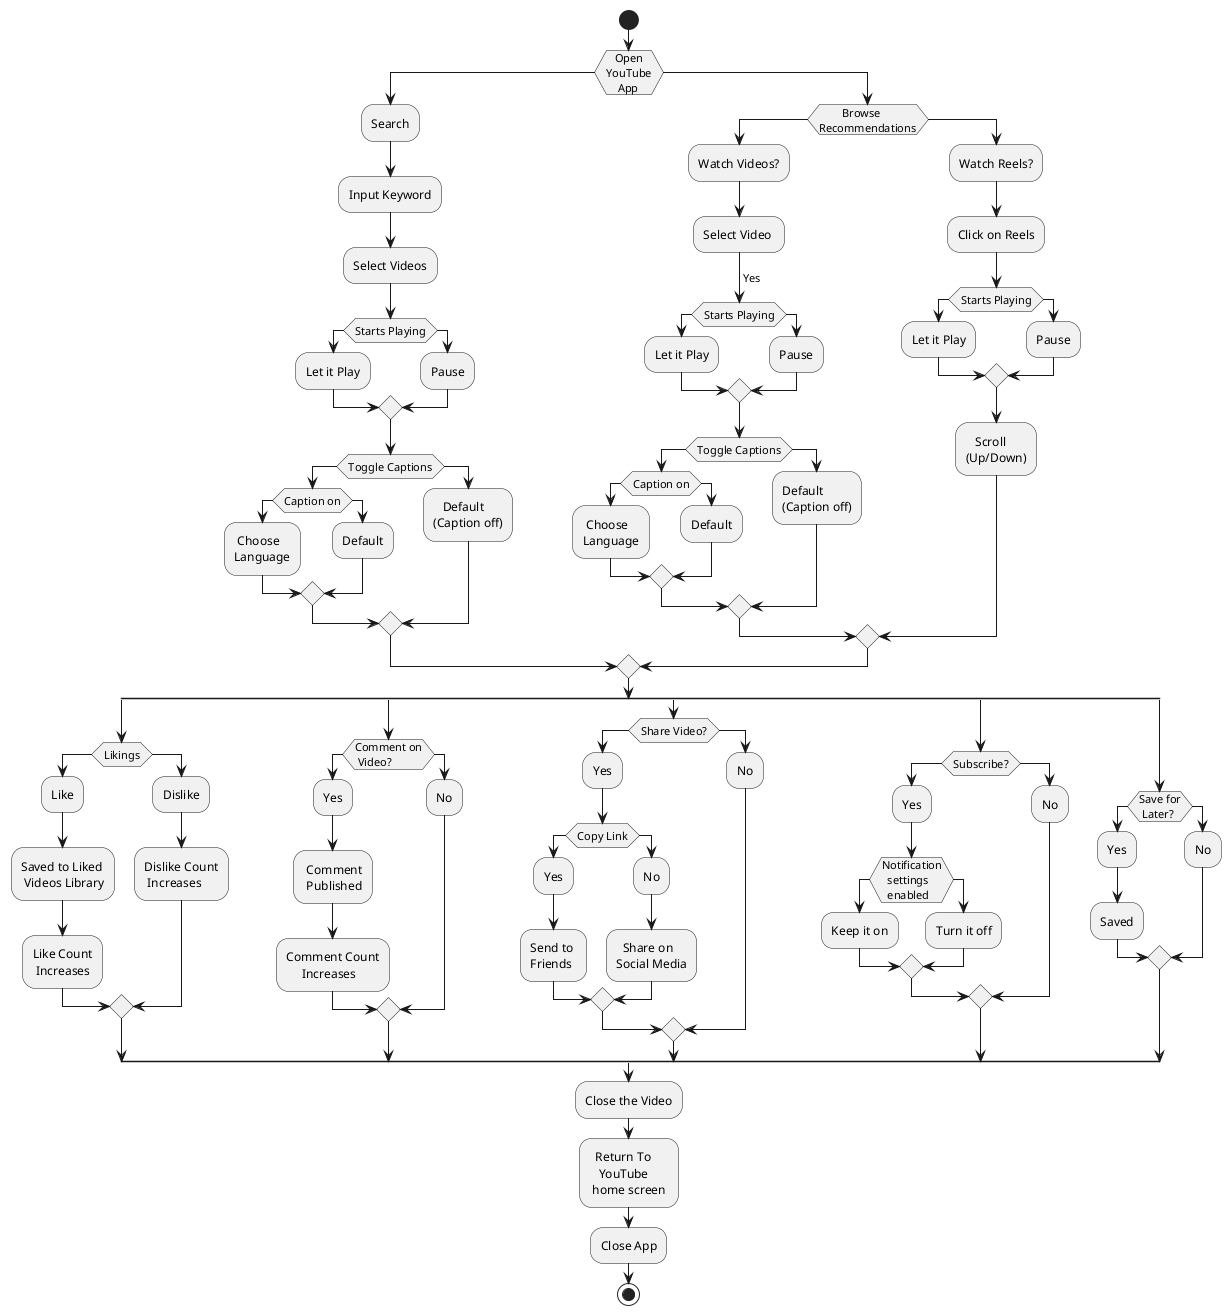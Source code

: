 @startuml
start
if (   Open \nYouTube\n    App) then
:Search;
:Input Keyword;
:Select Videos;
if (Starts Playing) then
        :Let it Play;
        else
        :Pause;
        endif

        if (Toggle Captions) then
            if (Caption on) then
            : Choose \nLanguage;
            else
            :Default;
            endif
        else
        :   Default \n(Caption off);
        endif


else
    if (        Browse \nRecommendations) then
    :Watch Videos?;
    :Select Video ;
    ->Yes;

        if (Starts Playing) then
        :Let it Play;
        else
        :Pause;
        endif

        if (Toggle Captions) then
            if (Caption on) then
            : Choose \nLanguage;
            else
            :Default;
            endif
        else
        :Default \n(Caption off);
        endif
    else
       :Watch Reels?;
        :Click on Reels;
            if (Starts Playing) then
            :Let it Play;
            else
            :Pause;
            endif

        :   Scroll\n(Up/Down);
    endif
endif

split

if (Likings) then
:Like;
:Saved to Liked\n Videos Library;
:Like Count\n Increases;

else
:Dislike;
:Dislike Count\n Increases;
endif

split again

if (Comment on\n Video?) then
:Yes;
: Comment\n Published;
:Comment Count\n     Increases;
else
:No;
endif

split again

if (Share Video?) then
:Yes;

if (Copy Link) then
:Yes;
:Send to \nFriends;
else
:No;
:  Share on \nSocial Media;
endif

else
:No;
endif

split again

if (Subscribe?) then
:Yes;

if (Notification\n  settings\n  enabled) then
            :Keep it on;
            else
            :Turn it off;
            endif
else
:No;
endif

split again

if (Save for\n Later?) then
:Yes;
:Saved;
else
:No;
endif
end split
:Close the Video;
:  Return To \n   YouTube\n home screen ;
:Close App;

stop
@enduml
